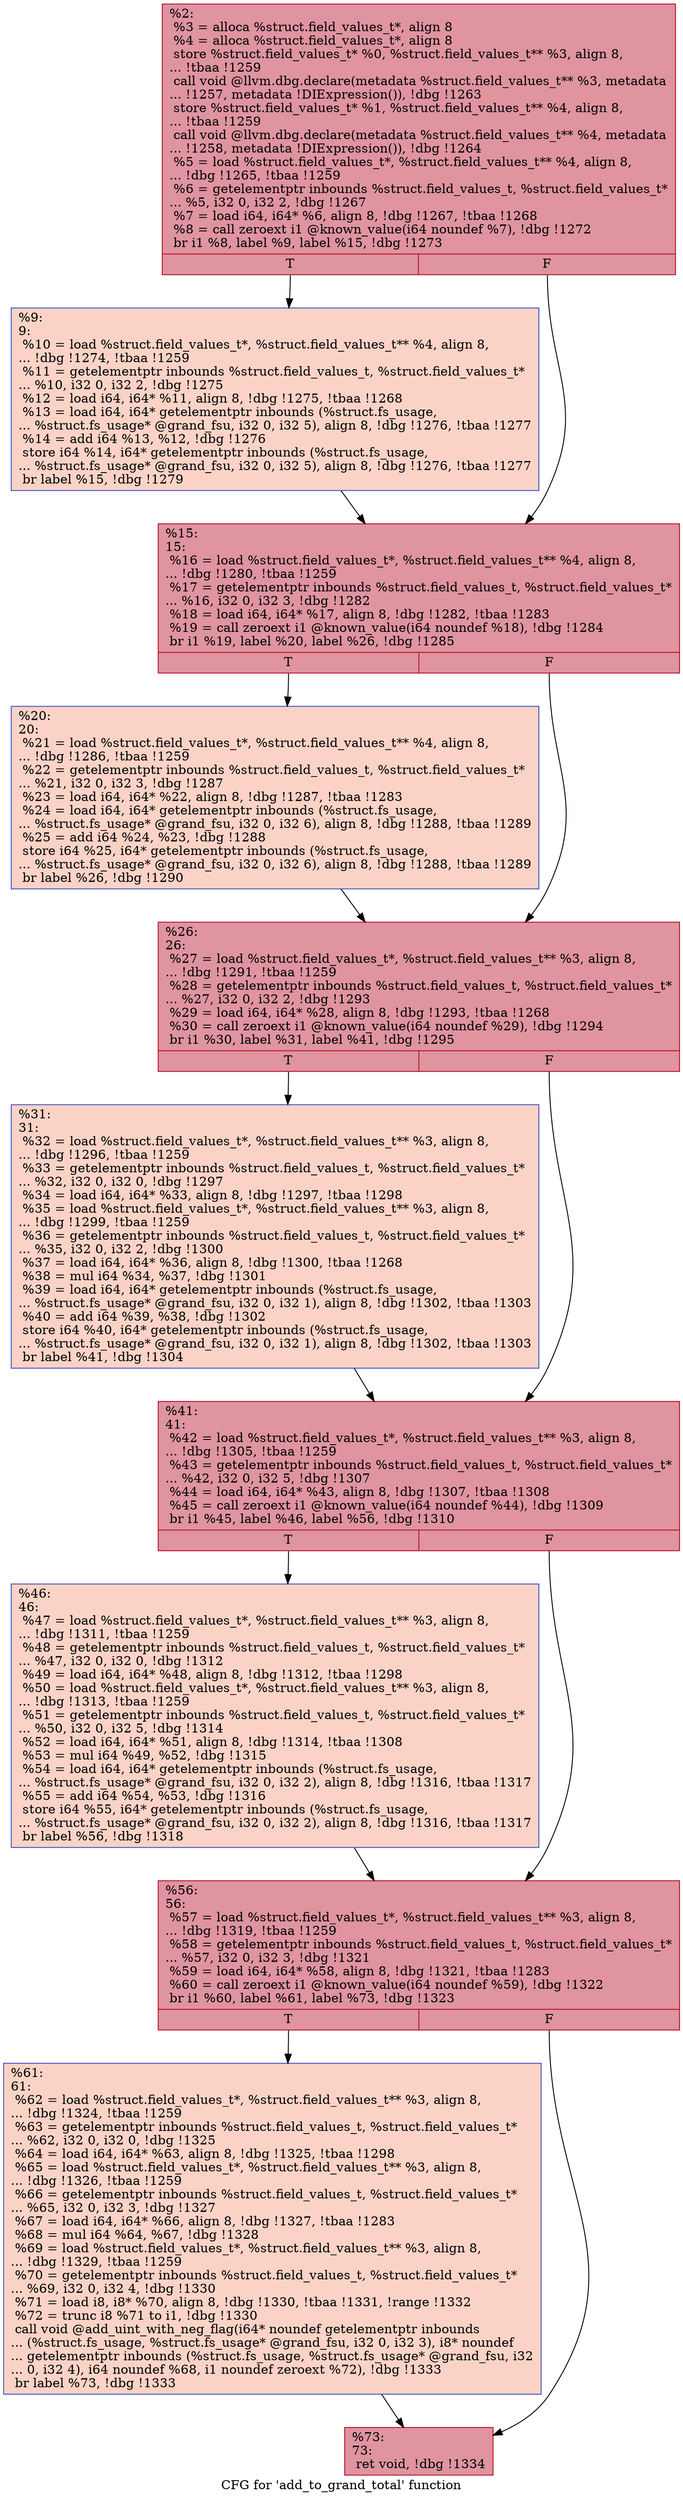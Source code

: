 digraph "CFG for 'add_to_grand_total' function" {
	label="CFG for 'add_to_grand_total' function";

	Node0x10eadb0 [shape=record,color="#b70d28ff", style=filled, fillcolor="#b70d2870",label="{%2:\l  %3 = alloca %struct.field_values_t*, align 8\l  %4 = alloca %struct.field_values_t*, align 8\l  store %struct.field_values_t* %0, %struct.field_values_t** %3, align 8,\l... !tbaa !1259\l  call void @llvm.dbg.declare(metadata %struct.field_values_t** %3, metadata\l... !1257, metadata !DIExpression()), !dbg !1263\l  store %struct.field_values_t* %1, %struct.field_values_t** %4, align 8,\l... !tbaa !1259\l  call void @llvm.dbg.declare(metadata %struct.field_values_t** %4, metadata\l... !1258, metadata !DIExpression()), !dbg !1264\l  %5 = load %struct.field_values_t*, %struct.field_values_t** %4, align 8,\l... !dbg !1265, !tbaa !1259\l  %6 = getelementptr inbounds %struct.field_values_t, %struct.field_values_t*\l... %5, i32 0, i32 2, !dbg !1267\l  %7 = load i64, i64* %6, align 8, !dbg !1267, !tbaa !1268\l  %8 = call zeroext i1 @known_value(i64 noundef %7), !dbg !1272\l  br i1 %8, label %9, label %15, !dbg !1273\l|{<s0>T|<s1>F}}"];
	Node0x10eadb0:s0 -> Node0x10f2410;
	Node0x10eadb0:s1 -> Node0x10f2500;
	Node0x10f2410 [shape=record,color="#3d50c3ff", style=filled, fillcolor="#f59c7d70",label="{%9:\l9:                                                \l  %10 = load %struct.field_values_t*, %struct.field_values_t** %4, align 8,\l... !dbg !1274, !tbaa !1259\l  %11 = getelementptr inbounds %struct.field_values_t, %struct.field_values_t*\l... %10, i32 0, i32 2, !dbg !1275\l  %12 = load i64, i64* %11, align 8, !dbg !1275, !tbaa !1268\l  %13 = load i64, i64* getelementptr inbounds (%struct.fs_usage,\l... %struct.fs_usage* @grand_fsu, i32 0, i32 5), align 8, !dbg !1276, !tbaa !1277\l  %14 = add i64 %13, %12, !dbg !1276\l  store i64 %14, i64* getelementptr inbounds (%struct.fs_usage,\l... %struct.fs_usage* @grand_fsu, i32 0, i32 5), align 8, !dbg !1276, !tbaa !1277\l  br label %15, !dbg !1279\l}"];
	Node0x10f2410 -> Node0x10f2500;
	Node0x10f2500 [shape=record,color="#b70d28ff", style=filled, fillcolor="#b70d2870",label="{%15:\l15:                                               \l  %16 = load %struct.field_values_t*, %struct.field_values_t** %4, align 8,\l... !dbg !1280, !tbaa !1259\l  %17 = getelementptr inbounds %struct.field_values_t, %struct.field_values_t*\l... %16, i32 0, i32 3, !dbg !1282\l  %18 = load i64, i64* %17, align 8, !dbg !1282, !tbaa !1283\l  %19 = call zeroext i1 @known_value(i64 noundef %18), !dbg !1284\l  br i1 %19, label %20, label %26, !dbg !1285\l|{<s0>T|<s1>F}}"];
	Node0x10f2500:s0 -> Node0x10f2550;
	Node0x10f2500:s1 -> Node0x10f25a0;
	Node0x10f2550 [shape=record,color="#3d50c3ff", style=filled, fillcolor="#f59c7d70",label="{%20:\l20:                                               \l  %21 = load %struct.field_values_t*, %struct.field_values_t** %4, align 8,\l... !dbg !1286, !tbaa !1259\l  %22 = getelementptr inbounds %struct.field_values_t, %struct.field_values_t*\l... %21, i32 0, i32 3, !dbg !1287\l  %23 = load i64, i64* %22, align 8, !dbg !1287, !tbaa !1283\l  %24 = load i64, i64* getelementptr inbounds (%struct.fs_usage,\l... %struct.fs_usage* @grand_fsu, i32 0, i32 6), align 8, !dbg !1288, !tbaa !1289\l  %25 = add i64 %24, %23, !dbg !1288\l  store i64 %25, i64* getelementptr inbounds (%struct.fs_usage,\l... %struct.fs_usage* @grand_fsu, i32 0, i32 6), align 8, !dbg !1288, !tbaa !1289\l  br label %26, !dbg !1290\l}"];
	Node0x10f2550 -> Node0x10f25a0;
	Node0x10f25a0 [shape=record,color="#b70d28ff", style=filled, fillcolor="#b70d2870",label="{%26:\l26:                                               \l  %27 = load %struct.field_values_t*, %struct.field_values_t** %3, align 8,\l... !dbg !1291, !tbaa !1259\l  %28 = getelementptr inbounds %struct.field_values_t, %struct.field_values_t*\l... %27, i32 0, i32 2, !dbg !1293\l  %29 = load i64, i64* %28, align 8, !dbg !1293, !tbaa !1268\l  %30 = call zeroext i1 @known_value(i64 noundef %29), !dbg !1294\l  br i1 %30, label %31, label %41, !dbg !1295\l|{<s0>T|<s1>F}}"];
	Node0x10f25a0:s0 -> Node0x10f25f0;
	Node0x10f25a0:s1 -> Node0x10f2640;
	Node0x10f25f0 [shape=record,color="#3d50c3ff", style=filled, fillcolor="#f59c7d70",label="{%31:\l31:                                               \l  %32 = load %struct.field_values_t*, %struct.field_values_t** %3, align 8,\l... !dbg !1296, !tbaa !1259\l  %33 = getelementptr inbounds %struct.field_values_t, %struct.field_values_t*\l... %32, i32 0, i32 0, !dbg !1297\l  %34 = load i64, i64* %33, align 8, !dbg !1297, !tbaa !1298\l  %35 = load %struct.field_values_t*, %struct.field_values_t** %3, align 8,\l... !dbg !1299, !tbaa !1259\l  %36 = getelementptr inbounds %struct.field_values_t, %struct.field_values_t*\l... %35, i32 0, i32 2, !dbg !1300\l  %37 = load i64, i64* %36, align 8, !dbg !1300, !tbaa !1268\l  %38 = mul i64 %34, %37, !dbg !1301\l  %39 = load i64, i64* getelementptr inbounds (%struct.fs_usage,\l... %struct.fs_usage* @grand_fsu, i32 0, i32 1), align 8, !dbg !1302, !tbaa !1303\l  %40 = add i64 %39, %38, !dbg !1302\l  store i64 %40, i64* getelementptr inbounds (%struct.fs_usage,\l... %struct.fs_usage* @grand_fsu, i32 0, i32 1), align 8, !dbg !1302, !tbaa !1303\l  br label %41, !dbg !1304\l}"];
	Node0x10f25f0 -> Node0x10f2640;
	Node0x10f2640 [shape=record,color="#b70d28ff", style=filled, fillcolor="#b70d2870",label="{%41:\l41:                                               \l  %42 = load %struct.field_values_t*, %struct.field_values_t** %3, align 8,\l... !dbg !1305, !tbaa !1259\l  %43 = getelementptr inbounds %struct.field_values_t, %struct.field_values_t*\l... %42, i32 0, i32 5, !dbg !1307\l  %44 = load i64, i64* %43, align 8, !dbg !1307, !tbaa !1308\l  %45 = call zeroext i1 @known_value(i64 noundef %44), !dbg !1309\l  br i1 %45, label %46, label %56, !dbg !1310\l|{<s0>T|<s1>F}}"];
	Node0x10f2640:s0 -> Node0x10f2690;
	Node0x10f2640:s1 -> Node0x10f26e0;
	Node0x10f2690 [shape=record,color="#3d50c3ff", style=filled, fillcolor="#f59c7d70",label="{%46:\l46:                                               \l  %47 = load %struct.field_values_t*, %struct.field_values_t** %3, align 8,\l... !dbg !1311, !tbaa !1259\l  %48 = getelementptr inbounds %struct.field_values_t, %struct.field_values_t*\l... %47, i32 0, i32 0, !dbg !1312\l  %49 = load i64, i64* %48, align 8, !dbg !1312, !tbaa !1298\l  %50 = load %struct.field_values_t*, %struct.field_values_t** %3, align 8,\l... !dbg !1313, !tbaa !1259\l  %51 = getelementptr inbounds %struct.field_values_t, %struct.field_values_t*\l... %50, i32 0, i32 5, !dbg !1314\l  %52 = load i64, i64* %51, align 8, !dbg !1314, !tbaa !1308\l  %53 = mul i64 %49, %52, !dbg !1315\l  %54 = load i64, i64* getelementptr inbounds (%struct.fs_usage,\l... %struct.fs_usage* @grand_fsu, i32 0, i32 2), align 8, !dbg !1316, !tbaa !1317\l  %55 = add i64 %54, %53, !dbg !1316\l  store i64 %55, i64* getelementptr inbounds (%struct.fs_usage,\l... %struct.fs_usage* @grand_fsu, i32 0, i32 2), align 8, !dbg !1316, !tbaa !1317\l  br label %56, !dbg !1318\l}"];
	Node0x10f2690 -> Node0x10f26e0;
	Node0x10f26e0 [shape=record,color="#b70d28ff", style=filled, fillcolor="#b70d2870",label="{%56:\l56:                                               \l  %57 = load %struct.field_values_t*, %struct.field_values_t** %3, align 8,\l... !dbg !1319, !tbaa !1259\l  %58 = getelementptr inbounds %struct.field_values_t, %struct.field_values_t*\l... %57, i32 0, i32 3, !dbg !1321\l  %59 = load i64, i64* %58, align 8, !dbg !1321, !tbaa !1283\l  %60 = call zeroext i1 @known_value(i64 noundef %59), !dbg !1322\l  br i1 %60, label %61, label %73, !dbg !1323\l|{<s0>T|<s1>F}}"];
	Node0x10f26e0:s0 -> Node0x10f2730;
	Node0x10f26e0:s1 -> Node0x10f2780;
	Node0x10f2730 [shape=record,color="#3d50c3ff", style=filled, fillcolor="#f59c7d70",label="{%61:\l61:                                               \l  %62 = load %struct.field_values_t*, %struct.field_values_t** %3, align 8,\l... !dbg !1324, !tbaa !1259\l  %63 = getelementptr inbounds %struct.field_values_t, %struct.field_values_t*\l... %62, i32 0, i32 0, !dbg !1325\l  %64 = load i64, i64* %63, align 8, !dbg !1325, !tbaa !1298\l  %65 = load %struct.field_values_t*, %struct.field_values_t** %3, align 8,\l... !dbg !1326, !tbaa !1259\l  %66 = getelementptr inbounds %struct.field_values_t, %struct.field_values_t*\l... %65, i32 0, i32 3, !dbg !1327\l  %67 = load i64, i64* %66, align 8, !dbg !1327, !tbaa !1283\l  %68 = mul i64 %64, %67, !dbg !1328\l  %69 = load %struct.field_values_t*, %struct.field_values_t** %3, align 8,\l... !dbg !1329, !tbaa !1259\l  %70 = getelementptr inbounds %struct.field_values_t, %struct.field_values_t*\l... %69, i32 0, i32 4, !dbg !1330\l  %71 = load i8, i8* %70, align 8, !dbg !1330, !tbaa !1331, !range !1332\l  %72 = trunc i8 %71 to i1, !dbg !1330\l  call void @add_uint_with_neg_flag(i64* noundef getelementptr inbounds\l... (%struct.fs_usage, %struct.fs_usage* @grand_fsu, i32 0, i32 3), i8* noundef\l... getelementptr inbounds (%struct.fs_usage, %struct.fs_usage* @grand_fsu, i32\l... 0, i32 4), i64 noundef %68, i1 noundef zeroext %72), !dbg !1333\l  br label %73, !dbg !1333\l}"];
	Node0x10f2730 -> Node0x10f2780;
	Node0x10f2780 [shape=record,color="#b70d28ff", style=filled, fillcolor="#b70d2870",label="{%73:\l73:                                               \l  ret void, !dbg !1334\l}"];
}
